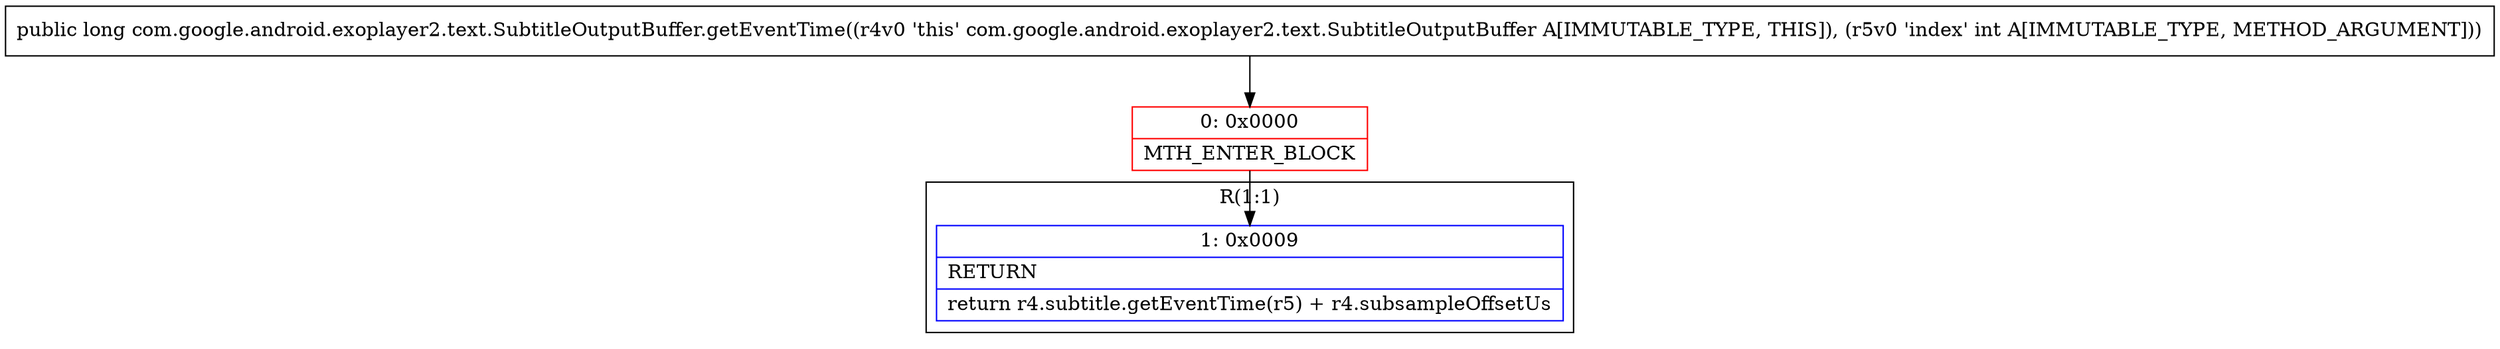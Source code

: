 digraph "CFG forcom.google.android.exoplayer2.text.SubtitleOutputBuffer.getEventTime(I)J" {
subgraph cluster_Region_333697598 {
label = "R(1:1)";
node [shape=record,color=blue];
Node_1 [shape=record,label="{1\:\ 0x0009|RETURN\l|return r4.subtitle.getEventTime(r5) + r4.subsampleOffsetUs\l}"];
}
Node_0 [shape=record,color=red,label="{0\:\ 0x0000|MTH_ENTER_BLOCK\l}"];
MethodNode[shape=record,label="{public long com.google.android.exoplayer2.text.SubtitleOutputBuffer.getEventTime((r4v0 'this' com.google.android.exoplayer2.text.SubtitleOutputBuffer A[IMMUTABLE_TYPE, THIS]), (r5v0 'index' int A[IMMUTABLE_TYPE, METHOD_ARGUMENT])) }"];
MethodNode -> Node_0;
Node_0 -> Node_1;
}


